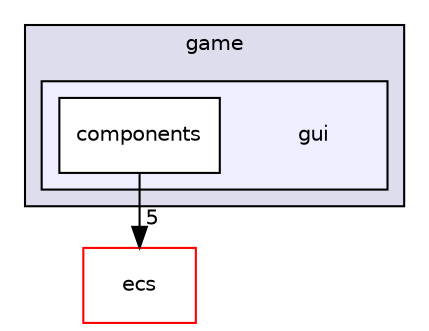 digraph "src/game/gui" {
  compound=true
  node [ fontsize="10", fontname="Helvetica"];
  edge [ labelfontsize="10", labelfontname="Helvetica"];
  subgraph clusterdir_1699be727a800b1d059c6f7f2b91d2ee {
    graph [ bgcolor="#ddddee", pencolor="black", label="game" fontname="Helvetica", fontsize="10", URL="dir_1699be727a800b1d059c6f7f2b91d2ee.html"]
  subgraph clusterdir_0eb5bc4df32830927d4599d5e42d522d {
    graph [ bgcolor="#eeeeff", pencolor="black", label="" URL="dir_0eb5bc4df32830927d4599d5e42d522d.html"];
    dir_0eb5bc4df32830927d4599d5e42d522d [shape=plaintext label="gui"];
    dir_fbda2f72d2afa15692e40e5b20379453 [shape=box label="components" color="black" fillcolor="white" style="filled" URL="dir_fbda2f72d2afa15692e40e5b20379453.html"];
  }
  }
  dir_ddca5f149c4ce13074f28b270e950ba9 [shape=box label="ecs" fillcolor="white" style="filled" color="red" URL="dir_ddca5f149c4ce13074f28b270e950ba9.html"];
  dir_fbda2f72d2afa15692e40e5b20379453->dir_ddca5f149c4ce13074f28b270e950ba9 [headlabel="5", labeldistance=1.5 headhref="dir_000012_000001.html"];
}
